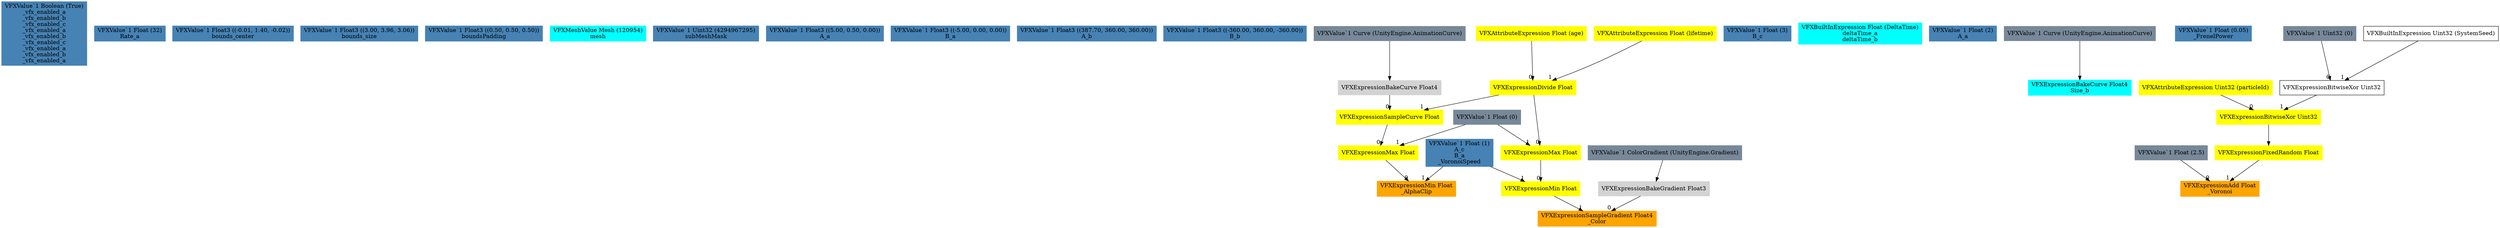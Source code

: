 digraph G {
node0 [shape="box" color="steelblue" style="filled" label="VFXValue`1 Boolean (True)
_vfx_enabled_a
_vfx_enabled_b
_vfx_enabled_c
_vfx_enabled_a
_vfx_enabled_b
_vfx_enabled_c
_vfx_enabled_a
_vfx_enabled_b
_vfx_enabled_a"]
node1 [shape="box" color="steelblue" style="filled" label="VFXValue`1 Float (32)
Rate_a"]
node2 [shape="box" color="steelblue" style="filled" label="VFXValue`1 Float3 ((-0.01, 1.40, -0.02))
bounds_center"]
node3 [shape="box" color="steelblue" style="filled" label="VFXValue`1 Float3 ((3.00, 3.96, 3.06))
bounds_size"]
node4 [shape="box" color="steelblue" style="filled" label="VFXValue`1 Float3 ((0.50, 0.50, 0.50))
boundsPadding"]
node5 [shape="box" color="cyan" style="filled" label="VFXMeshValue Mesh (120954)
mesh"]
node6 [shape="box" color="steelblue" style="filled" label="VFXValue`1 Uint32 (4294967295)
subMeshMask"]
node7 [shape="box" color="steelblue" style="filled" label="VFXValue`1 Float3 ((5.00, 0.50, 0.00))
A_a"]
node8 [shape="box" color="steelblue" style="filled" label="VFXValue`1 Float3 ((-5.00, 0.00, 0.00))
B_a"]
node9 [shape="box" color="steelblue" style="filled" label="VFXValue`1 Float3 ((387.70, 360.00, 360.00))
A_b"]
node10 [shape="box" color="steelblue" style="filled" label="VFXValue`1 Float3 ((-360.00, 360.00, -360.00))
B_b"]
node11 [shape="box" color="steelblue" style="filled" label="VFXValue`1 Float (1)
A_c
B_a
_VoronoiSpeed"]
node12 [shape="box" color="steelblue" style="filled" label="VFXValue`1 Float (3)
B_c"]
node13 [shape="box" color="cyan" style="filled" label="VFXBuiltInExpression Float (DeltaTime)
deltaTime_a
deltaTime_b"]
node14 [shape="box" color="steelblue" style="filled" label="VFXValue`1 Float (2)
A_a"]
node15 [shape="box" color="cyan" style="filled" label="VFXExpressionBakeCurve Float4
Size_b"]
node16 [shape="box" color="lightslategray" style="filled" label="VFXValue`1 Curve (UnityEngine.AnimationCurve)"]
node17 [shape="box" color="orange" style="filled" label="VFXExpressionSampleGradient Float4
_Color"]
node18 [shape="box" color="lightgray" style="filled" label="VFXExpressionBakeGradient Float3"]
node19 [shape="box" color="lightslategray" style="filled" label="VFXValue`1 ColorGradient (UnityEngine.Gradient)"]
node20 [shape="box" color="yellow" style="filled" label="VFXExpressionMin Float"]
node21 [shape="box" color="yellow" style="filled" label="VFXExpressionMax Float"]
node22 [shape="box" color="yellow" style="filled" label="VFXExpressionDivide Float"]
node23 [shape="box" color="yellow" style="filled" label="VFXAttributeExpression Float (age)"]
node24 [shape="box" color="yellow" style="filled" label="VFXAttributeExpression Float (lifetime)"]
node25 [shape="box" color="lightslategray" style="filled" label="VFXValue`1 Float (0)"]
node26 [shape="box" color="steelblue" style="filled" label="VFXValue`1 Float (0.05)
_FrenelPower"]
node27 [shape="box" color="orange" style="filled" label="VFXExpressionAdd Float
_Voronoi"]
node28 [shape="box" color="lightslategray" style="filled" label="VFXValue`1 Float (2.5)"]
node29 [shape="box" color="yellow" style="filled" label="VFXExpressionFixedRandom Float"]
node30 [shape="box" color="yellow" style="filled" label="VFXExpressionBitwiseXor Uint32"]
node31 [shape="box" color="yellow" style="filled" label="VFXAttributeExpression Uint32 (particleId)"]
node32 [shape="box" label="VFXExpressionBitwiseXor Uint32"]
node33 [shape="box" color="lightslategray" style="filled" label="VFXValue`1 Uint32 (0)"]
node34 [shape="box" label="VFXBuiltInExpression Uint32 (SystemSeed)"]
node35 [shape="box" color="orange" style="filled" label="VFXExpressionMin Float
_AlphaClip"]
node36 [shape="box" color="yellow" style="filled" label="VFXExpressionMax Float"]
node37 [shape="box" color="yellow" style="filled" label="VFXExpressionSampleCurve Float"]
node38 [shape="box" color="lightgray" style="filled" label="VFXExpressionBakeCurve Float4"]
node39 [shape="box" color="lightslategray" style="filled" label="VFXValue`1 Curve (UnityEngine.AnimationCurve)"]
node16 -> node15 
node18 -> node17 [headlabel="0"]
node20 -> node17 [headlabel="1"]
node19 -> node18 
node21 -> node20 [headlabel="0"]
node11 -> node20 [headlabel="1"]
node22 -> node21 [headlabel="0"]
node25 -> node21 [headlabel="1"]
node23 -> node22 [headlabel="0"]
node24 -> node22 [headlabel="1"]
node28 -> node27 [headlabel="0"]
node29 -> node27 [headlabel="1"]
node30 -> node29 
node31 -> node30 [headlabel="0"]
node32 -> node30 [headlabel="1"]
node33 -> node32 [headlabel="0"]
node34 -> node32 [headlabel="1"]
node36 -> node35 [headlabel="0"]
node11 -> node35 [headlabel="1"]
node37 -> node36 [headlabel="0"]
node25 -> node36 [headlabel="1"]
node38 -> node37 [headlabel="0"]
node22 -> node37 [headlabel="1"]
node39 -> node38 
}
